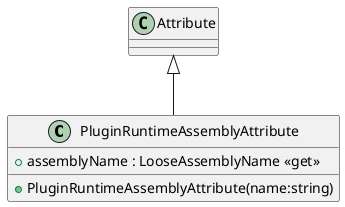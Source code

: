 @startuml
class PluginRuntimeAssemblyAttribute {
    + PluginRuntimeAssemblyAttribute(name:string)
    + assemblyName : LooseAssemblyName <<get>>
}
Attribute <|-- PluginRuntimeAssemblyAttribute
@enduml
